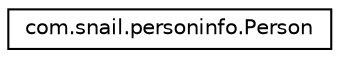digraph "Graphical Class Hierarchy"
{
 // LATEX_PDF_SIZE
  edge [fontname="Helvetica",fontsize="10",labelfontname="Helvetica",labelfontsize="10"];
  node [fontname="Helvetica",fontsize="10",shape=record];
  rankdir="LR";
  Node0 [label="com.snail.personinfo.Person",height=0.2,width=0.4,color="black", fillcolor="white", style="filled",URL="$classcom_1_1snail_1_1personinfo_1_1_person.html",tooltip=" "];
}
